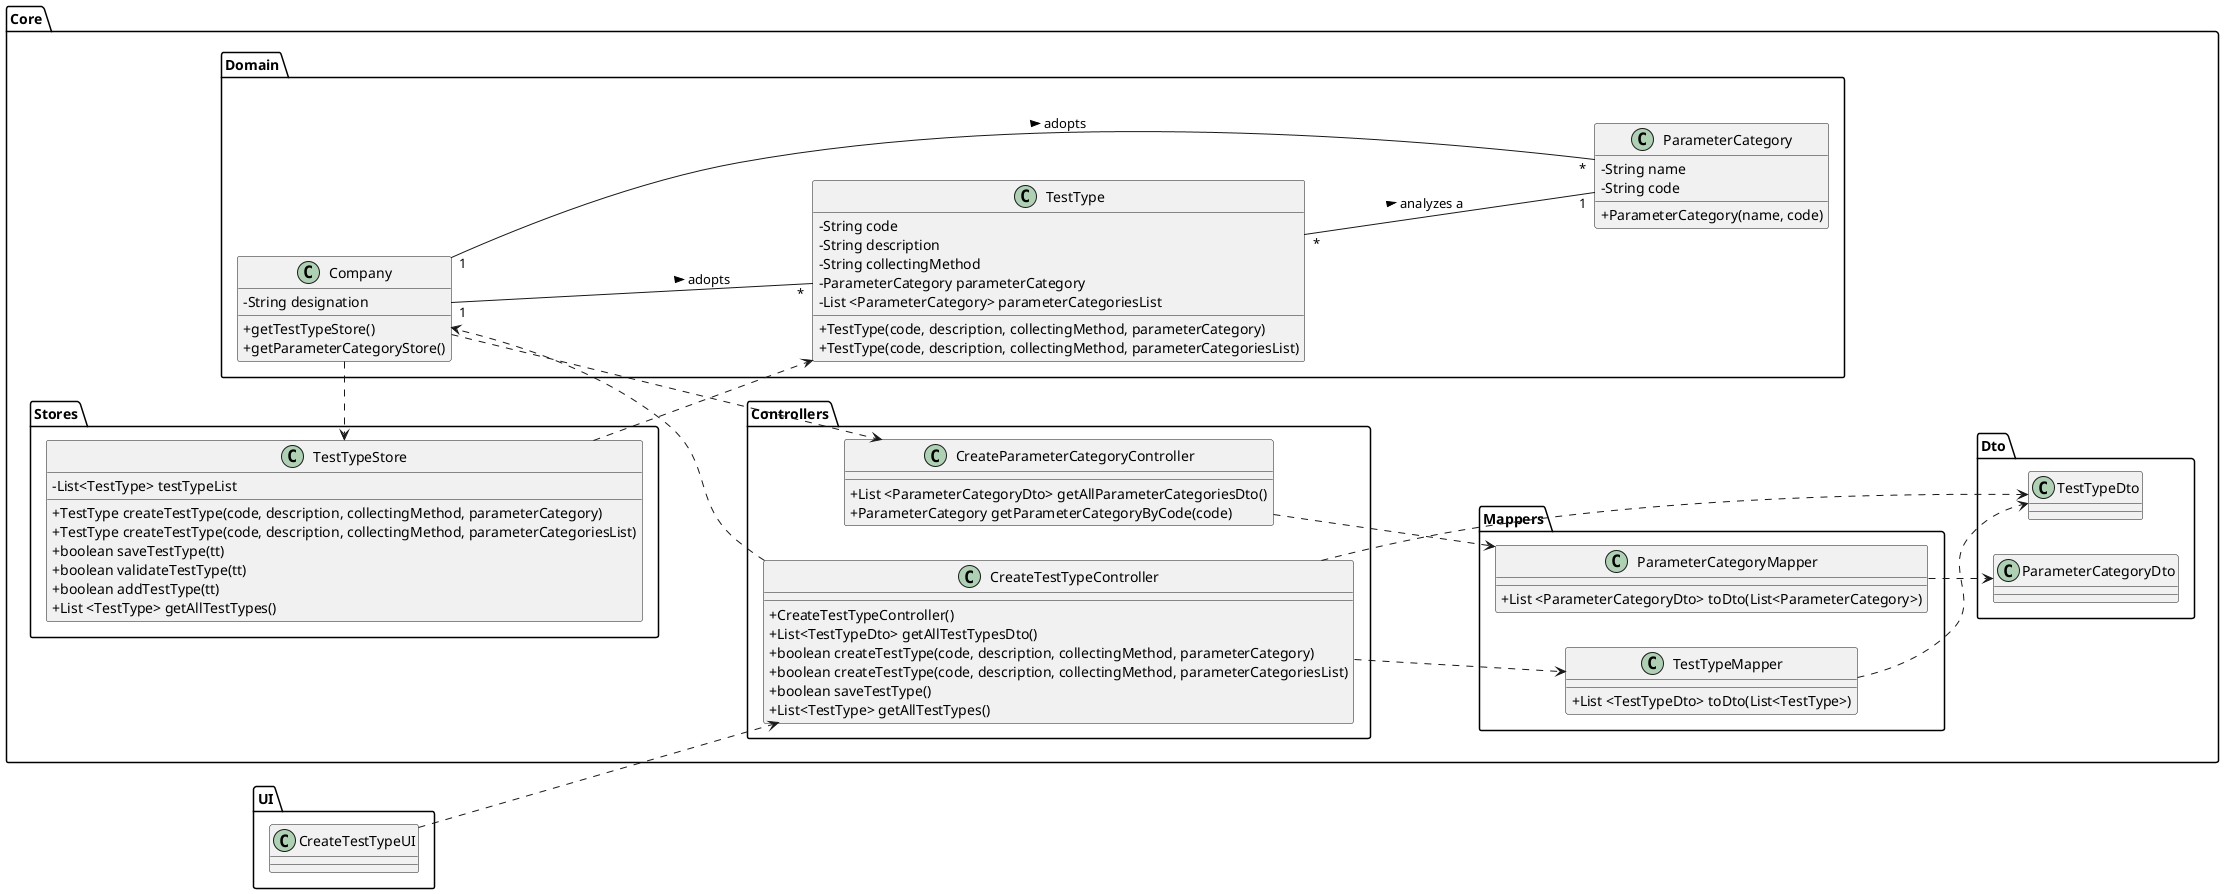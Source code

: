 @startuml
skinparam classAttributeIconSize 0
left to right direction

package Core{

package Domain{
class "Company" as C {
-String designation
+getTestTypeStore()
+getParameterCategoryStore()
}

class "ParameterCategory" as PC{
-String name
-String code
+ParameterCategory(name, code)
}

class "TestType" as TT {
-String code
-String description
-String collectingMethod
-ParameterCategory parameterCategory
-List <ParameterCategory> parameterCategoriesList
+TestType(code, description, collectingMethod, parameterCategory)
+TestType(code, description, collectingMethod, parameterCategoriesList)
}

}



package Stores{
class "TestTypeStore" as TTS{
-List<TestType> testTypeList
+TestType createTestType(code, description, collectingMethod, parameterCategory)
+TestType createTestType(code, description, collectingMethod, parameterCategoriesList)
+boolean saveTestType(tt)
+boolean validateTestType(tt)
+boolean addTestType(tt)
+List <TestType> getAllTestTypes()
}
}



package Controllers{
class "CreateTestTypeController" as CTTC {
+CreateTestTypeController()
+List<TestTypeDto> getAllTestTypesDto()
+boolean createTestType(code, description, collectingMethod, parameterCategory)
+boolean createTestType(code, description, collectingMethod, parameterCategoriesList)
+boolean saveTestType()
+List<TestType> getAllTestTypes()
}



class "CreateParameterCategoryController" as CPCS{
+List <ParameterCategoryDto> getAllParameterCategoriesDto()
+ParameterCategory getParameterCategoryByCode(code)
}

}

package Mappers{
class "TestTypeMapper" as ttM{
+List <TestTypeDto> toDto(List<TestType>)
}

class "ParameterCategoryMapper" as pcM{
+List <ParameterCategoryDto> toDto(List<ParameterCategory>)
}

}


package Dto{
class "TestTypeDto" as ttDto{
}

class "ParameterCategoryDto" as pcDto{
}

}

}
package UI{
class "CreateTestTypeUI" as CTTUI
}

CTTUI ..> CTTC
C ..> CPCS
C ..> TTS
CTTC ..> C
CTTC ..> ttM
CTTC ..> ttDto
TT "*" -- "1" PC : > analyzes a
TTS ..> TT
ttM ..> ttDto
pcM ..> pcDto
CPCS ..> pcM

C "1" -- "*" TT : > adopts
C "1" -- "*" PC : > adopts

@enduml